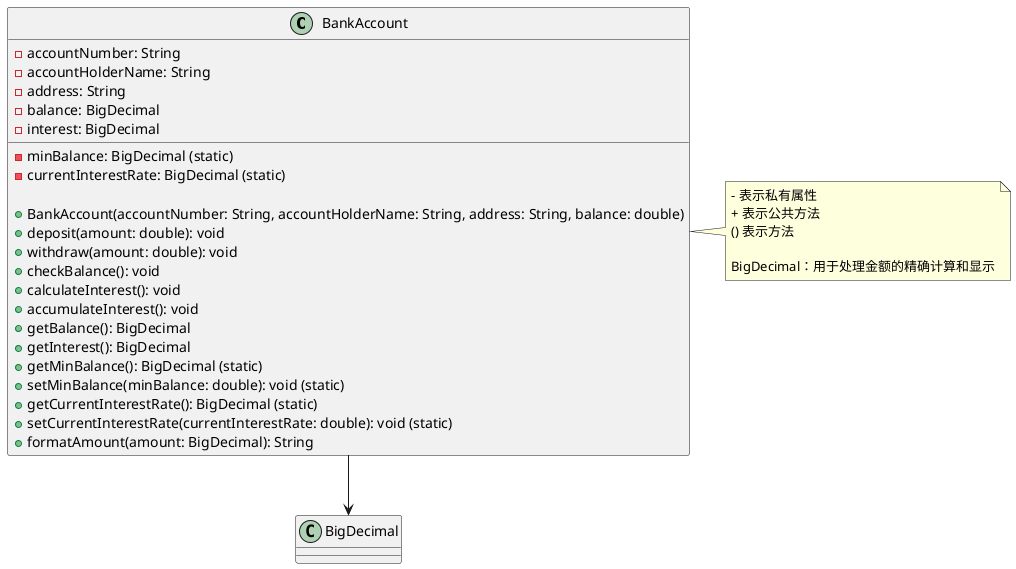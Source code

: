 @startuml
class BankAccount {
    - accountNumber: String
    - accountHolderName: String
    - address: String
    - balance: BigDecimal
    - interest: BigDecimal
    - minBalance: BigDecimal (static)
    - currentInterestRate: BigDecimal (static)

    + BankAccount(accountNumber: String, accountHolderName: String, address: String, balance: double)
    + deposit(amount: double): void
    + withdraw(amount: double): void
    + checkBalance(): void
    + calculateInterest(): void
    + accumulateInterest(): void
    + getBalance(): BigDecimal
    + getInterest(): BigDecimal
    + getMinBalance(): BigDecimal (static)
    + setMinBalance(minBalance: double): void (static)
    + getCurrentInterestRate(): BigDecimal (static)
    + setCurrentInterestRate(currentInterestRate: double): void (static)
    + formatAmount(amount: BigDecimal): String
}

BankAccount --> BigDecimal

note right of BankAccount: - 表示私有属性\n+ 表示公共方法\n() 表示方法\n\nBigDecimal：用于处理金额的精确计算和显示

@enduml
